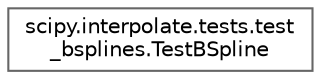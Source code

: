 digraph "Graphical Class Hierarchy"
{
 // LATEX_PDF_SIZE
  bgcolor="transparent";
  edge [fontname=Helvetica,fontsize=10,labelfontname=Helvetica,labelfontsize=10];
  node [fontname=Helvetica,fontsize=10,shape=box,height=0.2,width=0.4];
  rankdir="LR";
  Node0 [id="Node000000",label="scipy.interpolate.tests.test\l_bsplines.TestBSpline",height=0.2,width=0.4,color="grey40", fillcolor="white", style="filled",URL="$d5/dfd/classscipy_1_1interpolate_1_1tests_1_1test__bsplines_1_1TestBSpline.html",tooltip=" "];
}
